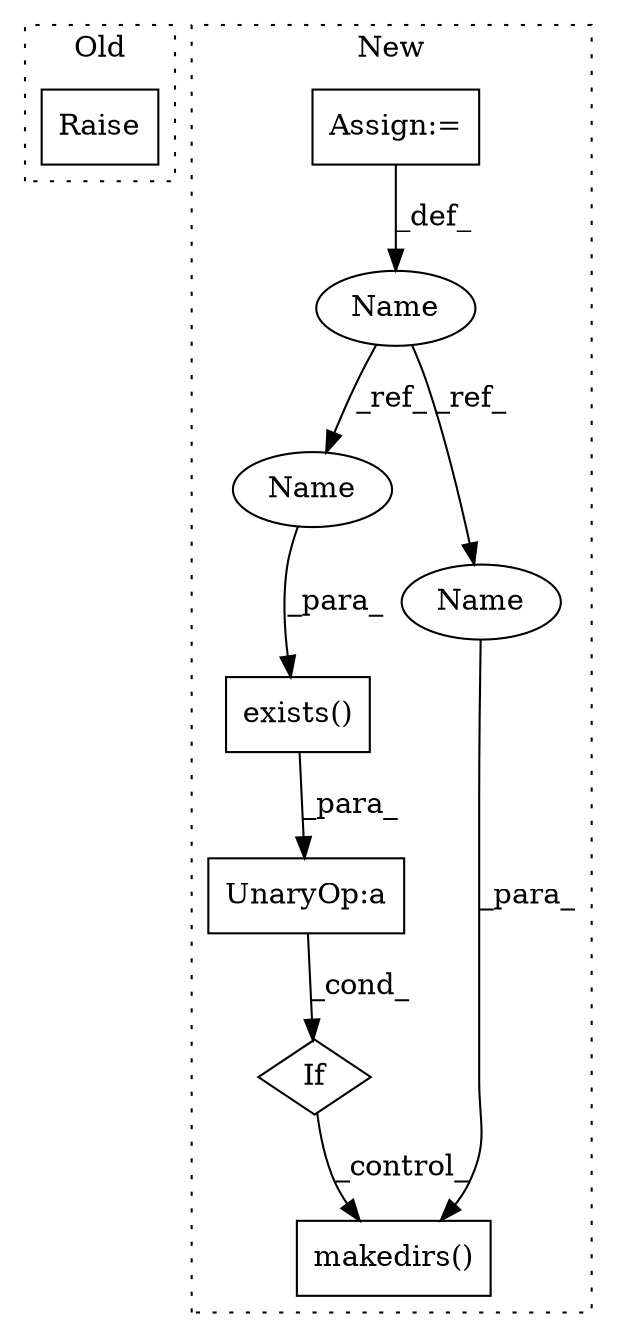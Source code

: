 digraph G {
subgraph cluster0 {
1 [label="Raise" a="91" s="4200" l="6" shape="box"];
label = "Old";
style="dotted";
}
subgraph cluster1 {
2 [label="makedirs()" a="75" s="4419,4435" l="12,1" shape="box"];
3 [label="If" a="96" s="4378" l="3" shape="diamond"];
4 [label="UnaryOp:a" a="61" s="4381" l="24" shape="box"];
5 [label="Name" a="87" s="4307" l="4" shape="ellipse"];
6 [label="exists()" a="75" s="4385,4404" l="15,1" shape="box"];
7 [label="Assign:=" a="68" s="4311" l="3" shape="box"];
8 [label="Name" a="87" s="4400" l="4" shape="ellipse"];
9 [label="Name" a="87" s="4431" l="4" shape="ellipse"];
label = "New";
style="dotted";
}
3 -> 2 [label="_control_"];
4 -> 3 [label="_cond_"];
5 -> 9 [label="_ref_"];
5 -> 8 [label="_ref_"];
6 -> 4 [label="_para_"];
7 -> 5 [label="_def_"];
8 -> 6 [label="_para_"];
9 -> 2 [label="_para_"];
}
